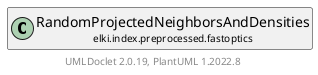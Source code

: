 @startuml
    remove .*\.(Instance|Par|Parameterizer|Factory)$
    set namespaceSeparator none
    hide empty fields
    hide empty methods

    class "<size:14>RandomProjectedNeighborsAndDensities.Par\n<size:10>elki.index.preprocessed.fastoptics" as elki.index.preprocessed.fastoptics.RandomProjectedNeighborsAndDensities.Par [[RandomProjectedNeighborsAndDensities.Par.html]] {
        {static} +RANDOM_ID: OptionID
        ~rnd: RandomFactory
        +configure(Parameterization): void
        +make(): RandomProjectedNeighborsAndDensities
    }

    interface "<size:14>Parameterizer\n<size:10>elki.utilities.optionhandling" as elki.utilities.optionhandling.Parameterizer [[../../../utilities/optionhandling/Parameterizer.html]] {
        {abstract} +make(): Object
    }
    class "<size:14>RandomProjectedNeighborsAndDensities\n<size:10>elki.index.preprocessed.fastoptics" as elki.index.preprocessed.fastoptics.RandomProjectedNeighborsAndDensities [[RandomProjectedNeighborsAndDensities.html]]

    elki.utilities.optionhandling.Parameterizer <|.. elki.index.preprocessed.fastoptics.RandomProjectedNeighborsAndDensities.Par
    elki.index.preprocessed.fastoptics.RandomProjectedNeighborsAndDensities +-- elki.index.preprocessed.fastoptics.RandomProjectedNeighborsAndDensities.Par

    center footer UMLDoclet 2.0.19, PlantUML 1.2022.8
@enduml
